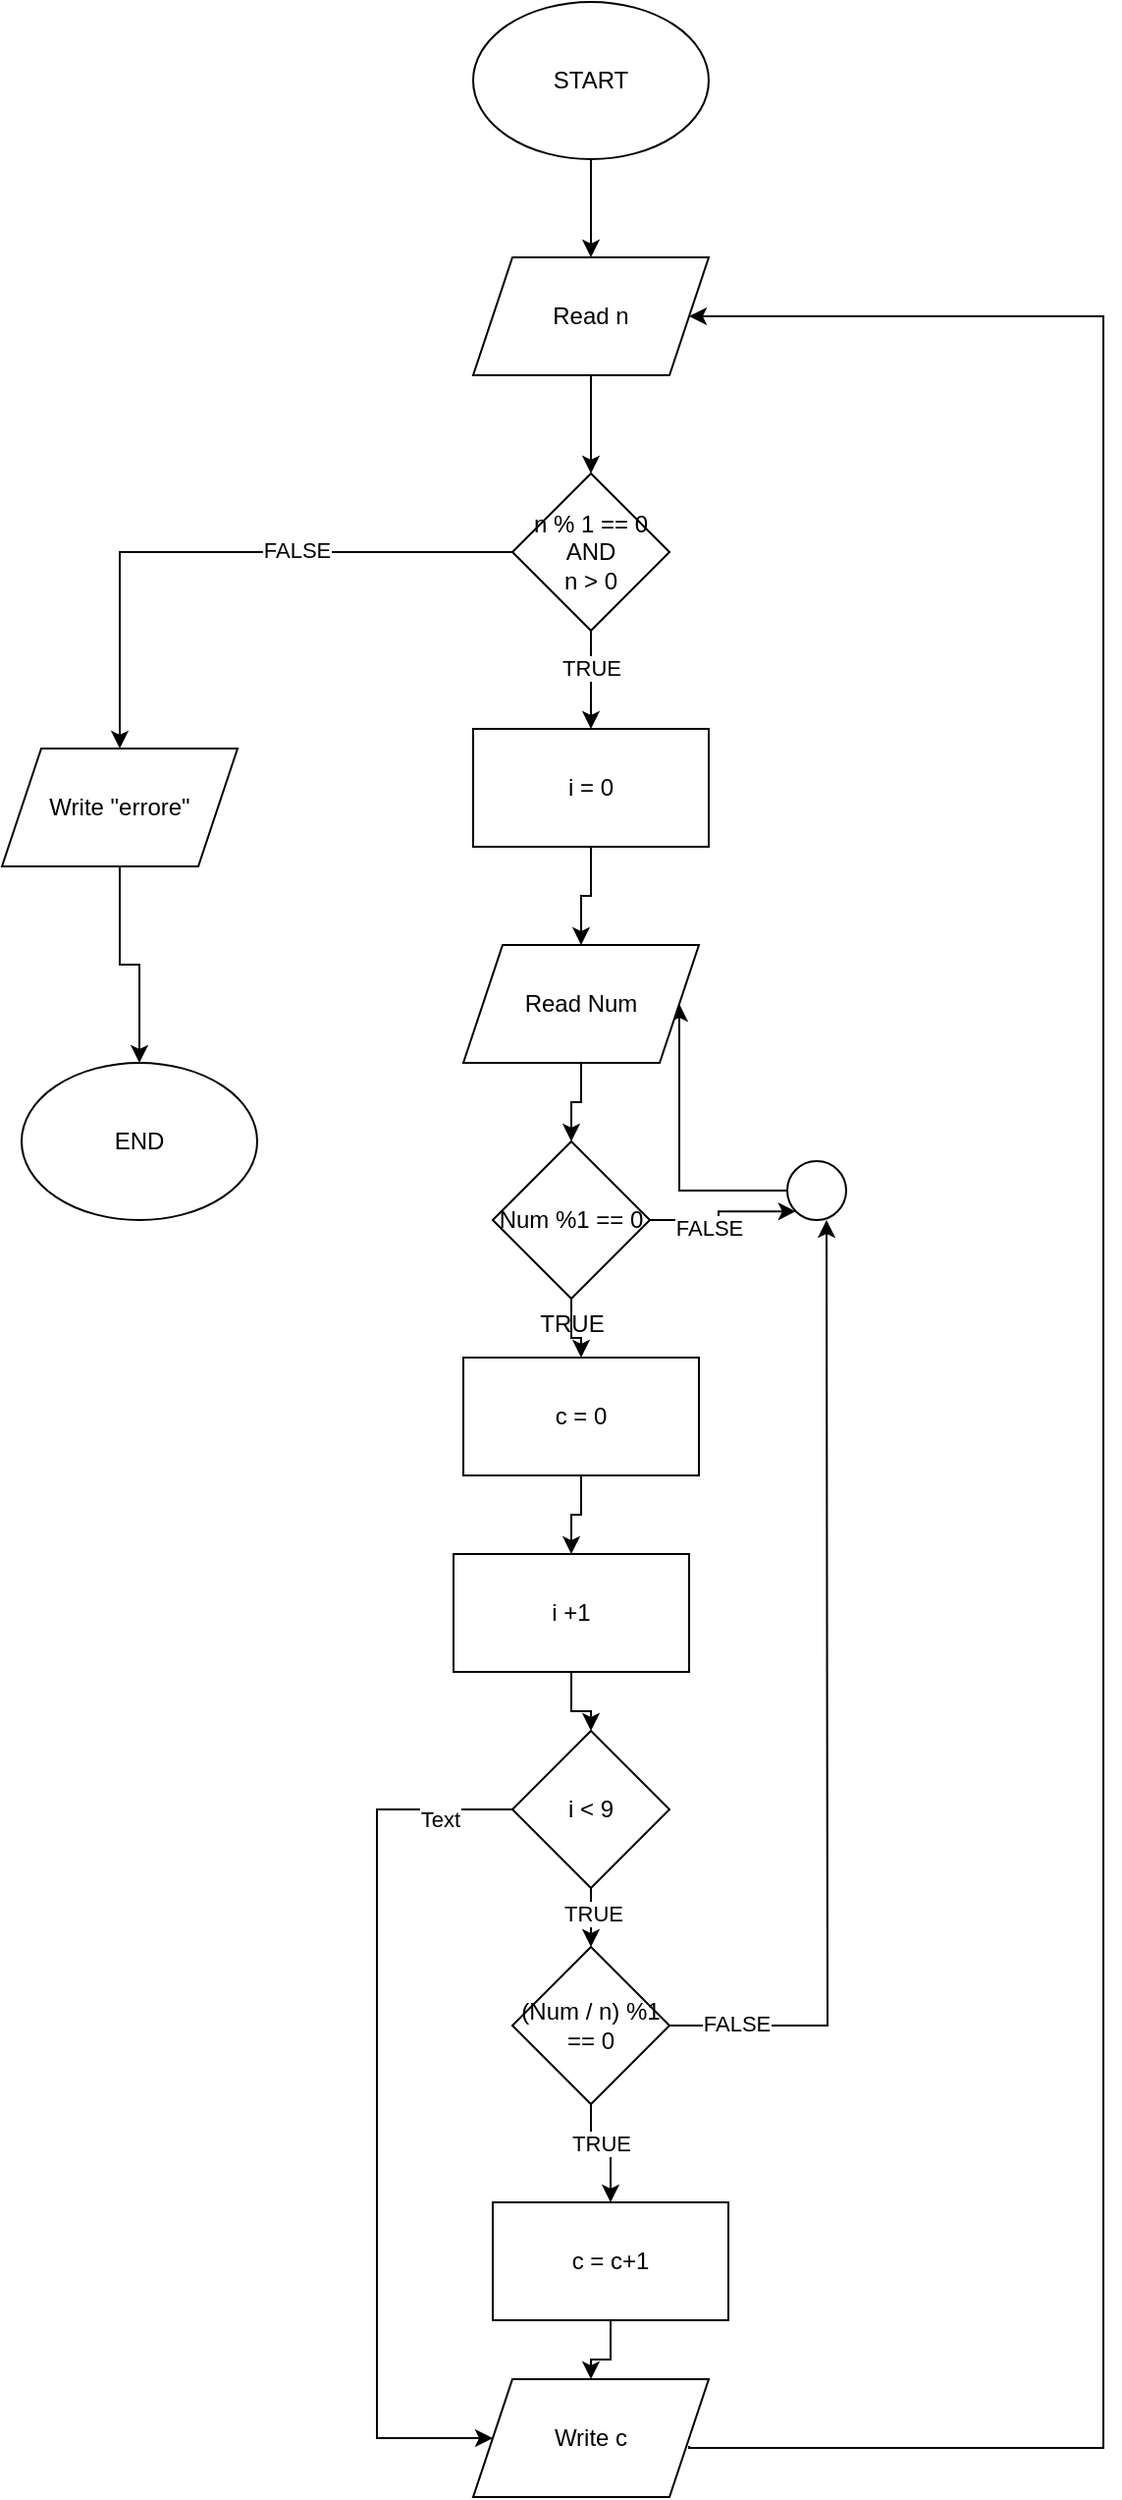 <mxfile version="26.0.9">
  <diagram name="Page-1" id="9m_XHUkktrm0O7UlUT5C">
    <mxGraphModel dx="1044" dy="915" grid="1" gridSize="10" guides="1" tooltips="1" connect="1" arrows="1" fold="1" page="1" pageScale="1" pageWidth="850" pageHeight="1100" math="0" shadow="0">
      <root>
        <mxCell id="0" />
        <mxCell id="1" parent="0" />
        <mxCell id="1rplkrVr63oKbnVeEnzD-27" value="" style="edgeStyle=orthogonalEdgeStyle;rounded=0;orthogonalLoop=1;jettySize=auto;html=1;" edge="1" parent="1" source="1rplkrVr63oKbnVeEnzD-1" target="1rplkrVr63oKbnVeEnzD-3">
          <mxGeometry relative="1" as="geometry" />
        </mxCell>
        <mxCell id="1rplkrVr63oKbnVeEnzD-1" value="START" style="ellipse;whiteSpace=wrap;html=1;" vertex="1" parent="1">
          <mxGeometry x="310" y="60" width="120" height="80" as="geometry" />
        </mxCell>
        <mxCell id="1rplkrVr63oKbnVeEnzD-28" value="" style="edgeStyle=orthogonalEdgeStyle;rounded=0;orthogonalLoop=1;jettySize=auto;html=1;" edge="1" parent="1" source="1rplkrVr63oKbnVeEnzD-3" target="1rplkrVr63oKbnVeEnzD-4">
          <mxGeometry relative="1" as="geometry" />
        </mxCell>
        <mxCell id="1rplkrVr63oKbnVeEnzD-3" value="Read n" style="shape=parallelogram;perimeter=parallelogramPerimeter;whiteSpace=wrap;html=1;fixedSize=1;" vertex="1" parent="1">
          <mxGeometry x="310" y="190" width="120" height="60" as="geometry" />
        </mxCell>
        <mxCell id="1rplkrVr63oKbnVeEnzD-29" value="" style="edgeStyle=orthogonalEdgeStyle;rounded=0;orthogonalLoop=1;jettySize=auto;html=1;" edge="1" parent="1" source="1rplkrVr63oKbnVeEnzD-4" target="1rplkrVr63oKbnVeEnzD-6">
          <mxGeometry relative="1" as="geometry" />
        </mxCell>
        <mxCell id="1rplkrVr63oKbnVeEnzD-30" value="TRUE" style="edgeLabel;html=1;align=center;verticalAlign=middle;resizable=0;points=[];" vertex="1" connectable="0" parent="1rplkrVr63oKbnVeEnzD-29">
          <mxGeometry x="-0.24" relative="1" as="geometry">
            <mxPoint as="offset" />
          </mxGeometry>
        </mxCell>
        <mxCell id="1rplkrVr63oKbnVeEnzD-44" style="edgeStyle=orthogonalEdgeStyle;rounded=0;orthogonalLoop=1;jettySize=auto;html=1;" edge="1" parent="1" source="1rplkrVr63oKbnVeEnzD-4" target="1rplkrVr63oKbnVeEnzD-43">
          <mxGeometry relative="1" as="geometry" />
        </mxCell>
        <mxCell id="1rplkrVr63oKbnVeEnzD-45" value="FALSE" style="edgeLabel;html=1;align=center;verticalAlign=middle;resizable=0;points=[];" vertex="1" connectable="0" parent="1rplkrVr63oKbnVeEnzD-44">
          <mxGeometry x="-0.267" y="-1" relative="1" as="geometry">
            <mxPoint as="offset" />
          </mxGeometry>
        </mxCell>
        <mxCell id="1rplkrVr63oKbnVeEnzD-4" value="&lt;div&gt;n % 1 == 0&lt;/div&gt;&lt;div&gt;AND&lt;/div&gt;&lt;div&gt;n &amp;gt; 0&lt;br&gt;&lt;/div&gt;" style="rhombus;whiteSpace=wrap;html=1;" vertex="1" parent="1">
          <mxGeometry x="330" y="300" width="80" height="80" as="geometry" />
        </mxCell>
        <mxCell id="1rplkrVr63oKbnVeEnzD-31" value="" style="edgeStyle=orthogonalEdgeStyle;rounded=0;orthogonalLoop=1;jettySize=auto;html=1;" edge="1" parent="1" source="1rplkrVr63oKbnVeEnzD-6" target="1rplkrVr63oKbnVeEnzD-13">
          <mxGeometry relative="1" as="geometry" />
        </mxCell>
        <mxCell id="1rplkrVr63oKbnVeEnzD-6" value="i = 0" style="rounded=0;whiteSpace=wrap;html=1;" vertex="1" parent="1">
          <mxGeometry x="310" y="430" width="120" height="60" as="geometry" />
        </mxCell>
        <mxCell id="1rplkrVr63oKbnVeEnzD-46" style="edgeStyle=orthogonalEdgeStyle;rounded=0;orthogonalLoop=1;jettySize=auto;html=1;entryX=1;entryY=0.5;entryDx=0;entryDy=0;" edge="1" parent="1" source="1rplkrVr63oKbnVeEnzD-58" target="1rplkrVr63oKbnVeEnzD-13">
          <mxGeometry relative="1" as="geometry">
            <mxPoint x="490" y="580" as="targetPoint" />
            <Array as="points" />
          </mxGeometry>
        </mxCell>
        <mxCell id="1rplkrVr63oKbnVeEnzD-65" style="edgeStyle=orthogonalEdgeStyle;rounded=0;orthogonalLoop=1;jettySize=auto;html=1;entryX=0;entryY=1;entryDx=0;entryDy=0;" edge="1" parent="1" source="1rplkrVr63oKbnVeEnzD-7" target="1rplkrVr63oKbnVeEnzD-58">
          <mxGeometry relative="1" as="geometry" />
        </mxCell>
        <mxCell id="1rplkrVr63oKbnVeEnzD-66" value="FALSE" style="edgeLabel;html=1;align=center;verticalAlign=middle;resizable=0;points=[];" vertex="1" connectable="0" parent="1rplkrVr63oKbnVeEnzD-65">
          <mxGeometry x="-0.238" y="-4" relative="1" as="geometry">
            <mxPoint as="offset" />
          </mxGeometry>
        </mxCell>
        <mxCell id="1rplkrVr63oKbnVeEnzD-68" value="" style="edgeStyle=orthogonalEdgeStyle;rounded=0;orthogonalLoop=1;jettySize=auto;html=1;" edge="1" parent="1" source="1rplkrVr63oKbnVeEnzD-7" target="1rplkrVr63oKbnVeEnzD-17">
          <mxGeometry relative="1" as="geometry" />
        </mxCell>
        <mxCell id="1rplkrVr63oKbnVeEnzD-7" value="Num %1 == 0" style="rhombus;whiteSpace=wrap;html=1;" vertex="1" parent="1">
          <mxGeometry x="320" y="640" width="80" height="80" as="geometry" />
        </mxCell>
        <mxCell id="1rplkrVr63oKbnVeEnzD-71" value="" style="edgeStyle=orthogonalEdgeStyle;rounded=0;orthogonalLoop=1;jettySize=auto;html=1;" edge="1" parent="1" source="1rplkrVr63oKbnVeEnzD-8" target="1rplkrVr63oKbnVeEnzD-14">
          <mxGeometry relative="1" as="geometry" />
        </mxCell>
        <mxCell id="1rplkrVr63oKbnVeEnzD-8" value="i +1 " style="rounded=0;whiteSpace=wrap;html=1;" vertex="1" parent="1">
          <mxGeometry x="300" y="850" width="120" height="60" as="geometry" />
        </mxCell>
        <mxCell id="1rplkrVr63oKbnVeEnzD-21" value="" style="edgeStyle=orthogonalEdgeStyle;rounded=0;orthogonalLoop=1;jettySize=auto;html=1;" edge="1" parent="1" source="1rplkrVr63oKbnVeEnzD-11" target="1rplkrVr63oKbnVeEnzD-12">
          <mxGeometry relative="1" as="geometry" />
        </mxCell>
        <mxCell id="1rplkrVr63oKbnVeEnzD-22" value="TRUE" style="edgeLabel;html=1;align=center;verticalAlign=middle;resizable=0;points=[];" vertex="1" connectable="0" parent="1rplkrVr63oKbnVeEnzD-21">
          <mxGeometry y="5" relative="1" as="geometry">
            <mxPoint as="offset" />
          </mxGeometry>
        </mxCell>
        <mxCell id="1rplkrVr63oKbnVeEnzD-56" style="edgeStyle=orthogonalEdgeStyle;rounded=0;orthogonalLoop=1;jettySize=auto;html=1;" edge="1" parent="1" source="1rplkrVr63oKbnVeEnzD-11">
          <mxGeometry relative="1" as="geometry">
            <mxPoint x="490" y="680" as="targetPoint" />
          </mxGeometry>
        </mxCell>
        <mxCell id="1rplkrVr63oKbnVeEnzD-57" value="FALSE" style="edgeLabel;html=1;align=center;verticalAlign=middle;resizable=0;points=[];" vertex="1" connectable="0" parent="1rplkrVr63oKbnVeEnzD-56">
          <mxGeometry x="-0.861" y="1" relative="1" as="geometry">
            <mxPoint as="offset" />
          </mxGeometry>
        </mxCell>
        <mxCell id="1rplkrVr63oKbnVeEnzD-11" value="(Num / n) %1 == 0" style="rhombus;whiteSpace=wrap;html=1;" vertex="1" parent="1">
          <mxGeometry x="330" y="1050" width="80" height="80" as="geometry" />
        </mxCell>
        <mxCell id="1rplkrVr63oKbnVeEnzD-20" value="" style="edgeStyle=orthogonalEdgeStyle;rounded=0;orthogonalLoop=1;jettySize=auto;html=1;" edge="1" parent="1" source="1rplkrVr63oKbnVeEnzD-12" target="1rplkrVr63oKbnVeEnzD-16">
          <mxGeometry relative="1" as="geometry" />
        </mxCell>
        <mxCell id="1rplkrVr63oKbnVeEnzD-12" value="c = c+1" style="rounded=0;whiteSpace=wrap;html=1;" vertex="1" parent="1">
          <mxGeometry x="320" y="1180" width="120" height="60" as="geometry" />
        </mxCell>
        <mxCell id="1rplkrVr63oKbnVeEnzD-32" value="" style="edgeStyle=orthogonalEdgeStyle;rounded=0;orthogonalLoop=1;jettySize=auto;html=1;" edge="1" parent="1" source="1rplkrVr63oKbnVeEnzD-13" target="1rplkrVr63oKbnVeEnzD-7">
          <mxGeometry relative="1" as="geometry" />
        </mxCell>
        <mxCell id="1rplkrVr63oKbnVeEnzD-13" value="Read Num" style="shape=parallelogram;perimeter=parallelogramPerimeter;whiteSpace=wrap;html=1;fixedSize=1;" vertex="1" parent="1">
          <mxGeometry x="305" y="540" width="120" height="60" as="geometry" />
        </mxCell>
        <mxCell id="1rplkrVr63oKbnVeEnzD-72" value="" style="edgeStyle=orthogonalEdgeStyle;rounded=0;orthogonalLoop=1;jettySize=auto;html=1;" edge="1" parent="1" source="1rplkrVr63oKbnVeEnzD-14" target="1rplkrVr63oKbnVeEnzD-11">
          <mxGeometry relative="1" as="geometry" />
        </mxCell>
        <mxCell id="1rplkrVr63oKbnVeEnzD-73" value="TRUE" style="edgeLabel;html=1;align=center;verticalAlign=middle;resizable=0;points=[];" vertex="1" connectable="0" parent="1rplkrVr63oKbnVeEnzD-72">
          <mxGeometry x="0.32" y="1" relative="1" as="geometry">
            <mxPoint as="offset" />
          </mxGeometry>
        </mxCell>
        <mxCell id="1rplkrVr63oKbnVeEnzD-74" style="edgeStyle=orthogonalEdgeStyle;rounded=0;orthogonalLoop=1;jettySize=auto;html=1;entryX=0;entryY=0.5;entryDx=0;entryDy=0;" edge="1" parent="1" source="1rplkrVr63oKbnVeEnzD-14" target="1rplkrVr63oKbnVeEnzD-16">
          <mxGeometry relative="1" as="geometry">
            <mxPoint x="260" y="1300" as="targetPoint" />
            <Array as="points">
              <mxPoint x="261" y="980" />
              <mxPoint x="261" y="1300" />
            </Array>
          </mxGeometry>
        </mxCell>
        <mxCell id="1rplkrVr63oKbnVeEnzD-75" value="Text" style="edgeLabel;html=1;align=center;verticalAlign=middle;resizable=0;points=[];" vertex="1" connectable="0" parent="1rplkrVr63oKbnVeEnzD-74">
          <mxGeometry x="-0.835" y="5" relative="1" as="geometry">
            <mxPoint as="offset" />
          </mxGeometry>
        </mxCell>
        <mxCell id="1rplkrVr63oKbnVeEnzD-14" value="i &amp;lt; 9" style="rhombus;whiteSpace=wrap;html=1;" vertex="1" parent="1">
          <mxGeometry x="330" y="940" width="80" height="80" as="geometry" />
        </mxCell>
        <mxCell id="1rplkrVr63oKbnVeEnzD-63" style="edgeStyle=orthogonalEdgeStyle;rounded=0;orthogonalLoop=1;jettySize=auto;html=1;entryX=1;entryY=0.5;entryDx=0;entryDy=0;" edge="1" parent="1" target="1rplkrVr63oKbnVeEnzD-3">
          <mxGeometry relative="1" as="geometry">
            <mxPoint x="630" y="133" as="targetPoint" />
            <mxPoint x="420" y="1304" as="sourcePoint" />
            <Array as="points">
              <mxPoint x="420" y="1305" />
              <mxPoint x="631" y="1305" />
              <mxPoint x="631" y="220" />
            </Array>
          </mxGeometry>
        </mxCell>
        <mxCell id="1rplkrVr63oKbnVeEnzD-16" value="Write c" style="shape=parallelogram;perimeter=parallelogramPerimeter;whiteSpace=wrap;html=1;fixedSize=1;" vertex="1" parent="1">
          <mxGeometry x="310" y="1270" width="120" height="60" as="geometry" />
        </mxCell>
        <mxCell id="1rplkrVr63oKbnVeEnzD-70" value="" style="edgeStyle=orthogonalEdgeStyle;rounded=0;orthogonalLoop=1;jettySize=auto;html=1;" edge="1" parent="1" source="1rplkrVr63oKbnVeEnzD-17" target="1rplkrVr63oKbnVeEnzD-8">
          <mxGeometry relative="1" as="geometry" />
        </mxCell>
        <mxCell id="1rplkrVr63oKbnVeEnzD-17" value="c = 0" style="rounded=0;whiteSpace=wrap;html=1;" vertex="1" parent="1">
          <mxGeometry x="305" y="750" width="120" height="60" as="geometry" />
        </mxCell>
        <mxCell id="1rplkrVr63oKbnVeEnzD-51" value="" style="edgeStyle=orthogonalEdgeStyle;rounded=0;orthogonalLoop=1;jettySize=auto;html=1;" edge="1" parent="1" source="1rplkrVr63oKbnVeEnzD-43" target="1rplkrVr63oKbnVeEnzD-50">
          <mxGeometry relative="1" as="geometry" />
        </mxCell>
        <mxCell id="1rplkrVr63oKbnVeEnzD-43" value="Write &quot;errore&quot;" style="shape=parallelogram;perimeter=parallelogramPerimeter;whiteSpace=wrap;html=1;fixedSize=1;" vertex="1" parent="1">
          <mxGeometry x="70" y="440" width="120" height="60" as="geometry" />
        </mxCell>
        <mxCell id="1rplkrVr63oKbnVeEnzD-50" value="END" style="ellipse;whiteSpace=wrap;html=1;" vertex="1" parent="1">
          <mxGeometry x="80" y="600" width="120" height="80" as="geometry" />
        </mxCell>
        <mxCell id="1rplkrVr63oKbnVeEnzD-58" value="" style="ellipse;whiteSpace=wrap;html=1;aspect=fixed;" vertex="1" parent="1">
          <mxGeometry x="470" y="650" width="30" height="30" as="geometry" />
        </mxCell>
        <mxCell id="1rplkrVr63oKbnVeEnzD-69" value="TRUE" style="text;html=1;align=center;verticalAlign=middle;resizable=0;points=[];autosize=1;strokeColor=none;fillColor=none;" vertex="1" parent="1">
          <mxGeometry x="330" y="718" width="60" height="30" as="geometry" />
        </mxCell>
      </root>
    </mxGraphModel>
  </diagram>
</mxfile>
